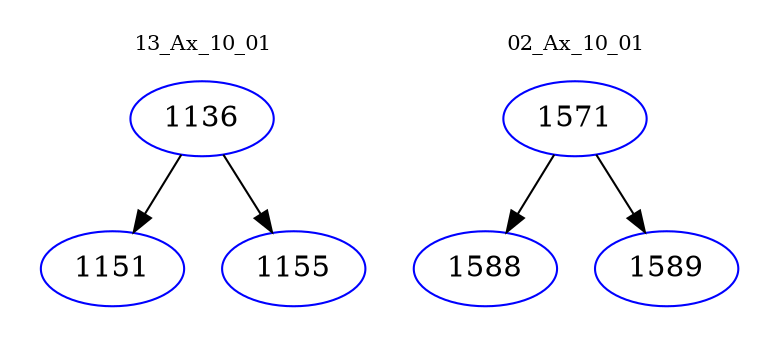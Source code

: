 digraph{
subgraph cluster_0 {
color = white
label = "13_Ax_10_01";
fontsize=10;
T0_1136 [label="1136", color="blue"]
T0_1136 -> T0_1151 [color="black"]
T0_1151 [label="1151", color="blue"]
T0_1136 -> T0_1155 [color="black"]
T0_1155 [label="1155", color="blue"]
}
subgraph cluster_1 {
color = white
label = "02_Ax_10_01";
fontsize=10;
T1_1571 [label="1571", color="blue"]
T1_1571 -> T1_1588 [color="black"]
T1_1588 [label="1588", color="blue"]
T1_1571 -> T1_1589 [color="black"]
T1_1589 [label="1589", color="blue"]
}
}
